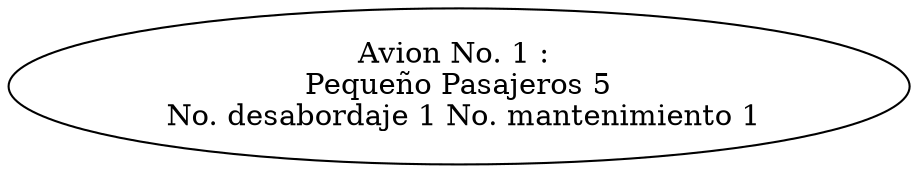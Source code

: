 digraph listadoble {
nodo1412613434[label="Avion No. 1 : 
Pequeño Pasajeros 5
 No. desabordaje 1 No. mantenimiento 1"];

}
